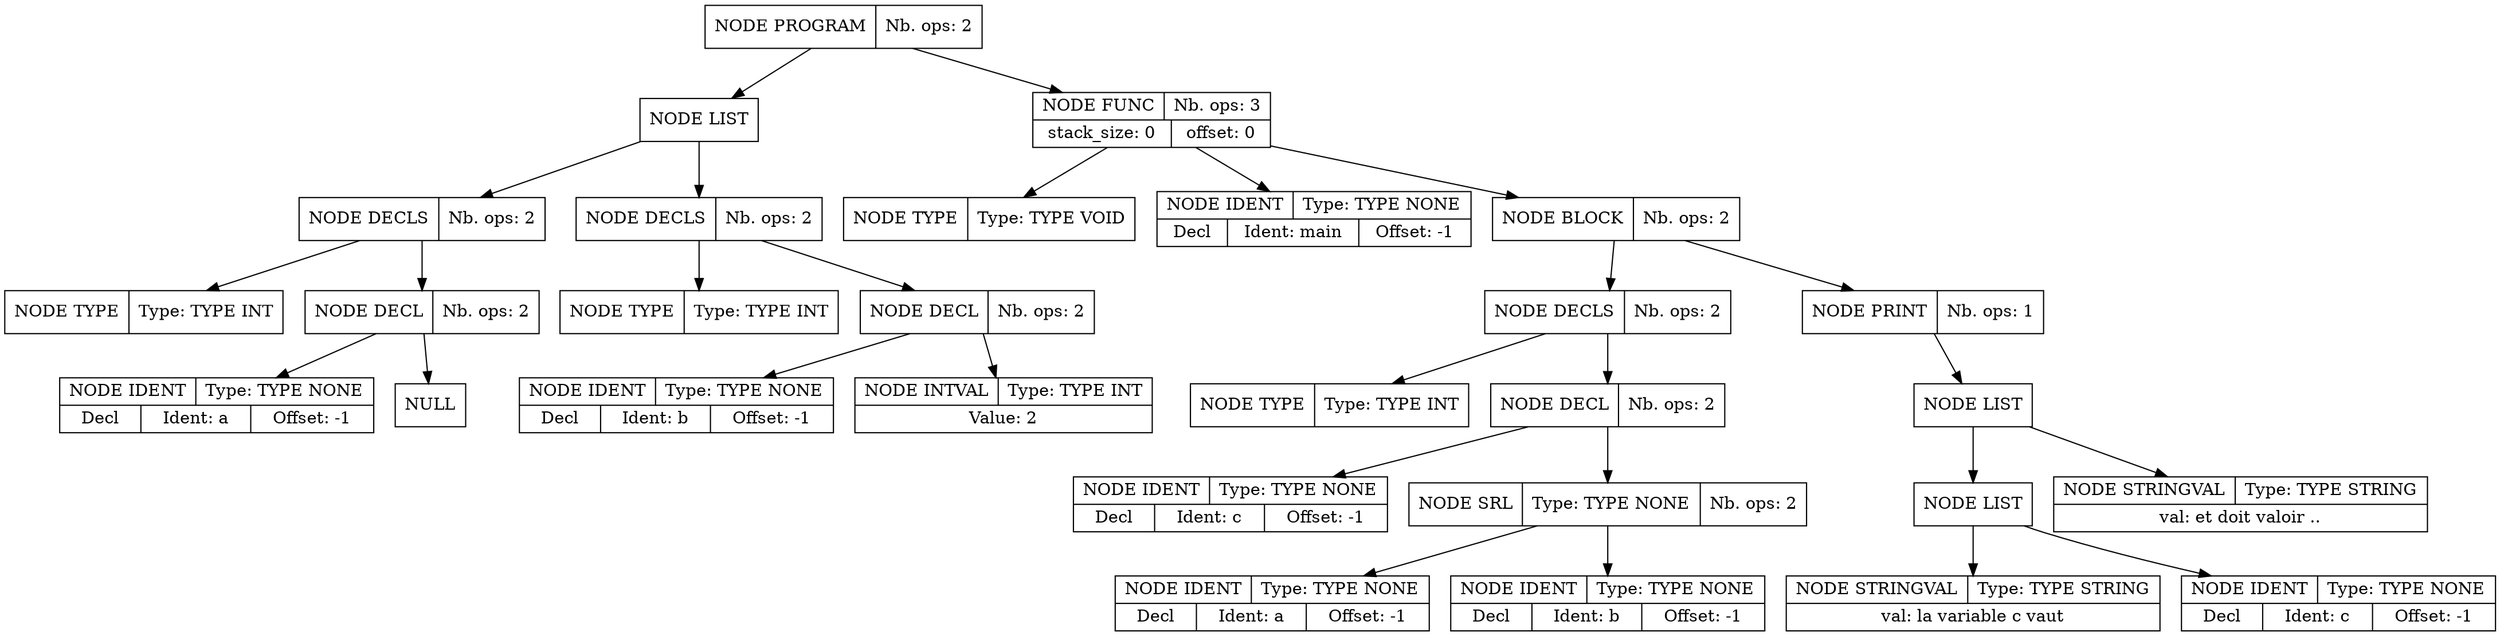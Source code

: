 digraph global_vars {
    N1 [shape=record, label="{{NODE PROGRAM|Nb. ops: 2}}"];
    N2 [shape=record, label="{{NODE LIST}}"];
    N3 [shape=record, label="{{NODE DECLS|Nb. ops: 2}}"];
    N4 [shape=record, label="{{NODE TYPE|Type: TYPE INT}}"];
    edge[tailclip=true];
    N3 -> N4
    N5 [shape=record, label="{{NODE DECL|Nb. ops: 2}}"];
    N6 [shape=record, label="{{NODE IDENT|Type: TYPE NONE}|{<decl>Decl      |Ident: a|Offset: -1}}"];
    edge[tailclip=true];
    N5 -> N6
    N7 [shape=record, label="{{NULL}}"];
    edge[tailclip=true];
    N5 -> N7
    edge[tailclip=true];
    N3 -> N5
    edge[tailclip=true];
    N2 -> N3
    N8 [shape=record, label="{{NODE DECLS|Nb. ops: 2}}"];
    N9 [shape=record, label="{{NODE TYPE|Type: TYPE INT}}"];
    edge[tailclip=true];
    N8 -> N9
    N10 [shape=record, label="{{NODE DECL|Nb. ops: 2}}"];
    N11 [shape=record, label="{{NODE IDENT|Type: TYPE NONE}|{<decl>Decl      |Ident: b|Offset: -1}}"];
    edge[tailclip=true];
    N10 -> N11
    N12 [shape=record, label="{{NODE INTVAL|Type: TYPE INT}|{Value: 2}}"];
    edge[tailclip=true];
    N10 -> N12
    edge[tailclip=true];
    N8 -> N10
    edge[tailclip=true];
    N2 -> N8
    edge[tailclip=true];
    N1 -> N2
    N13 [shape=record, label="{{NODE FUNC|Nb. ops: 3}|{stack_size: 0|offset: 0}}"];
    N14 [shape=record, label="{{NODE TYPE|Type: TYPE VOID}}"];
    edge[tailclip=true];
    N13 -> N14
    N15 [shape=record, label="{{NODE IDENT|Type: TYPE NONE}|{<decl>Decl      |Ident: main|Offset: -1}}"];
    edge[tailclip=true];
    N13 -> N15
    N16 [shape=record, label="{{NODE BLOCK|Nb. ops: 2}}"];
    N17 [shape=record, label="{{NODE DECLS|Nb. ops: 2}}"];
    N18 [shape=record, label="{{NODE TYPE|Type: TYPE INT}}"];
    edge[tailclip=true];
    N17 -> N18
    N19 [shape=record, label="{{NODE DECL|Nb. ops: 2}}"];
    N20 [shape=record, label="{{NODE IDENT|Type: TYPE NONE}|{<decl>Decl      |Ident: c|Offset: -1}}"];
    edge[tailclip=true];
    N19 -> N20
    N21 [shape=record, label="{{NODE SRL|Type: TYPE NONE|Nb. ops: 2}}"];
    N22 [shape=record, label="{{NODE IDENT|Type: TYPE NONE}|{<decl>Decl      |Ident: a|Offset: -1}}"];
    edge[tailclip=true];
    N21 -> N22
    N23 [shape=record, label="{{NODE IDENT|Type: TYPE NONE}|{<decl>Decl      |Ident: b|Offset: -1}}"];
    edge[tailclip=true];
    N21 -> N23
    edge[tailclip=true];
    N19 -> N21
    edge[tailclip=true];
    N17 -> N19
    edge[tailclip=true];
    N16 -> N17
    N24 [shape=record, label="{{NODE PRINT|Nb. ops: 1}}"];
    N25 [shape=record, label="{{NODE LIST}}"];
    N26 [shape=record, label="{{NODE LIST}}"];
    N27 [shape=record, label="{{NODE STRINGVAL|Type: TYPE STRING}|{val: la variable c vaut}}"];
    edge[tailclip=true];
    N26 -> N27
    N28 [shape=record, label="{{NODE IDENT|Type: TYPE NONE}|{<decl>Decl      |Ident: c|Offset: -1}}"];
    edge[tailclip=true];
    N26 -> N28
    edge[tailclip=true];
    N25 -> N26
    N29 [shape=record, label="{{NODE STRINGVAL|Type: TYPE STRING}|{val: et doit valoir ..}}"];
    edge[tailclip=true];
    N25 -> N29
    edge[tailclip=true];
    N24 -> N25
    edge[tailclip=true];
    N16 -> N24
    edge[tailclip=true];
    N13 -> N16
    edge[tailclip=true];
    N1 -> N13
}